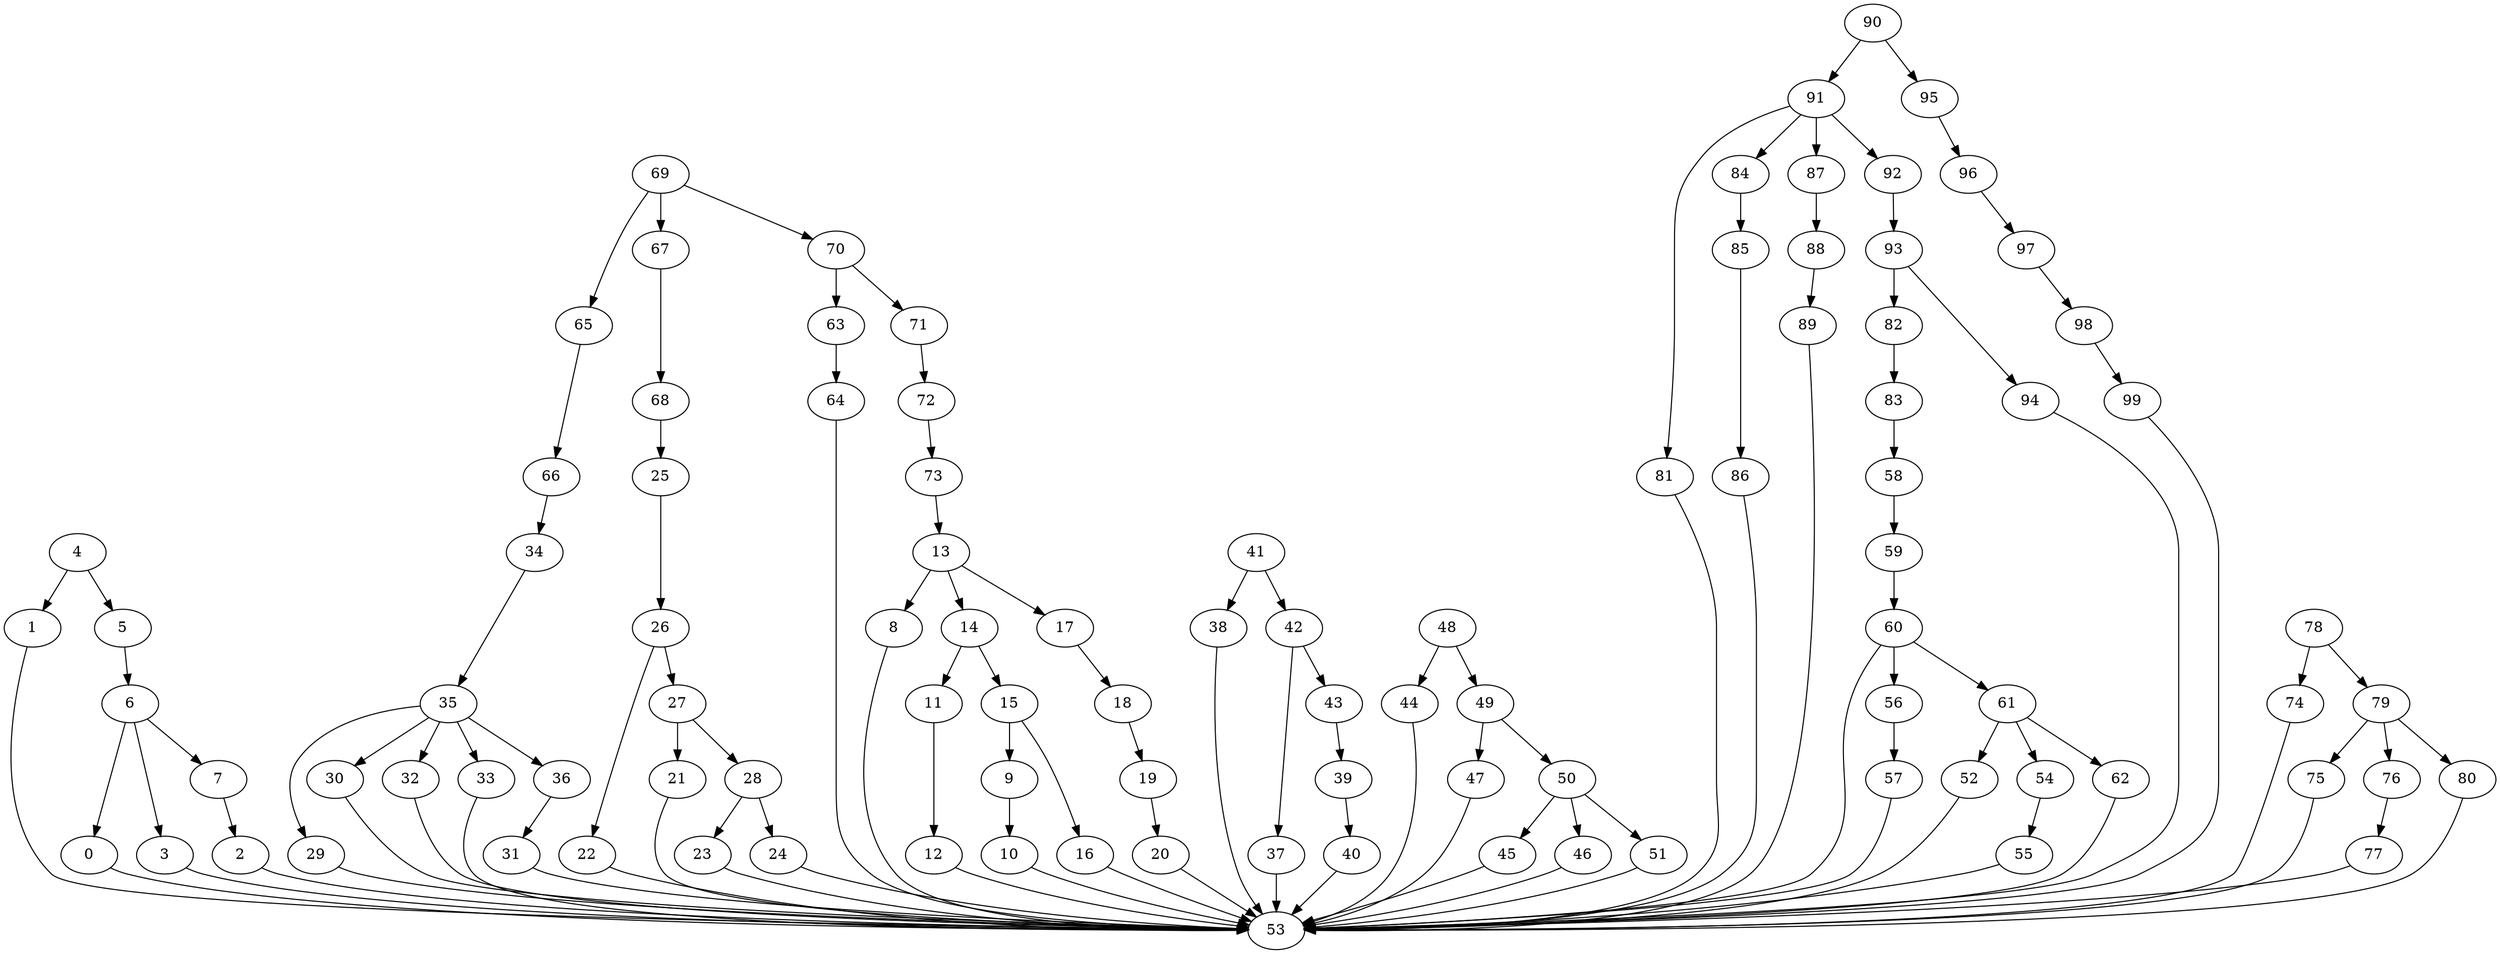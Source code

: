 strict digraph  {
0 [exec=119];
1 [exec=175];
2 [exec=100];
3 [exec=155];
4 [exec=187];
5 [exec=188];
6 [exec=74];
7 [exec=99];
8 [exec=163];
9 [exec=74];
10 [exec=100];
11 [exec=124];
12 [exec=74];
13 [exec=61];
14 [exec=200];
15 [exec=101];
16 [exec=142];
17 [exec=174];
18 [exec=99];
19 [exec=181];
20 [exec=197];
21 [exec=200];
22 [exec=80];
23 [exec=72];
24 [exec=178];
25 [exec=184];
26 [exec=100];
27 [exec=79];
28 [exec=118];
29 [exec=183];
30 [exec=53];
31 [exec=98];
32 [exec=93];
33 [exec=54];
34 [exec=135];
35 [exec=192];
36 [exec=128];
37 [exec=151];
38 [exec=74];
39 [exec=162];
40 [exec=112];
41 [exec=72];
42 [exec=164];
43 [exec=164];
44 [exec=71];
45 [exec=99];
46 [exec=118];
47 [exec=165];
48 [exec=174];
49 [exec=94];
50 [exec=54];
51 [exec=55];
52 [exec=182];
53 [exec=115];
54 [exec=155];
55 [exec=157];
56 [exec=174];
57 [exec=118];
58 [exec=171];
59 [exec=172];
60 [exec=175];
61 [exec=86];
62 [exec=146];
63 [exec=146];
64 [exec=118];
65 [exec=131];
66 [exec=151];
67 [exec=174];
68 [exec=90];
69 [exec=124];
70 [exec=193];
71 [exec=51];
72 [exec=165];
73 [exec=64];
74 [exec=53];
75 [exec=158];
76 [exec=184];
77 [exec=175];
78 [exec=69];
79 [exec=170];
80 [exec=109];
81 [exec=131];
82 [exec=86];
83 [exec=59];
84 [exec=74];
85 [exec=76];
86 [exec=61];
87 [exec=172];
88 [exec=168];
89 [exec=67];
90 [exec=57];
91 [exec=191];
92 [exec=82];
93 [exec=71];
94 [exec=91];
95 [exec=117];
96 [exec=165];
97 [exec=177];
98 [exec=55];
99 [exec=85];
0 -> 53  [comm=12];
1 -> 53  [comm=14];
2 -> 53  [comm=7];
3 -> 53  [comm=20];
4 -> 5  [comm=7];
4 -> 1  [comm=6];
5 -> 6  [comm=10];
6 -> 7  [comm=19];
6 -> 0  [comm=8];
6 -> 3  [comm=8];
7 -> 2  [comm=10];
8 -> 53  [comm=6];
9 -> 10  [comm=5];
10 -> 53  [comm=18];
11 -> 12  [comm=14];
12 -> 53  [comm=13];
13 -> 14  [comm=19];
13 -> 8  [comm=12];
13 -> 17  [comm=11];
14 -> 15  [comm=11];
14 -> 11  [comm=13];
15 -> 16  [comm=5];
15 -> 9  [comm=13];
16 -> 53  [comm=15];
17 -> 18  [comm=7];
18 -> 19  [comm=6];
19 -> 20  [comm=16];
20 -> 53  [comm=16];
21 -> 53  [comm=8];
22 -> 53  [comm=12];
23 -> 53  [comm=5];
24 -> 53  [comm=16];
25 -> 26  [comm=15];
26 -> 27  [comm=18];
26 -> 22  [comm=6];
27 -> 28  [comm=16];
27 -> 21  [comm=9];
28 -> 23  [comm=5];
28 -> 24  [comm=5];
29 -> 53  [comm=15];
30 -> 53  [comm=7];
31 -> 53  [comm=20];
32 -> 53  [comm=5];
33 -> 53  [comm=19];
34 -> 35  [comm=13];
35 -> 36  [comm=7];
35 -> 29  [comm=13];
35 -> 30  [comm=12];
35 -> 32  [comm=9];
35 -> 33  [comm=9];
36 -> 31  [comm=18];
37 -> 53  [comm=10];
38 -> 53  [comm=12];
39 -> 40  [comm=17];
40 -> 53  [comm=18];
41 -> 42  [comm=20];
41 -> 38  [comm=13];
42 -> 43  [comm=13];
42 -> 37  [comm=9];
43 -> 39  [comm=14];
44 -> 53  [comm=6];
45 -> 53  [comm=11];
46 -> 53  [comm=19];
47 -> 53  [comm=8];
48 -> 49  [comm=10];
48 -> 44  [comm=8];
49 -> 50  [comm=5];
49 -> 47  [comm=10];
50 -> 51  [comm=8];
50 -> 45  [comm=9];
50 -> 46  [comm=17];
51 -> 53  [comm=20];
52 -> 53  [comm=20];
54 -> 55  [comm=20];
55 -> 53  [comm=11];
56 -> 57  [comm=17];
57 -> 53  [comm=9];
58 -> 59  [comm=19];
59 -> 60  [comm=5];
60 -> 61  [comm=15];
60 -> 53  [comm=18];
60 -> 56  [comm=13];
61 -> 62  [comm=15];
61 -> 52  [comm=9];
61 -> 54  [comm=14];
62 -> 53  [comm=16];
63 -> 64  [comm=16];
64 -> 53  [comm=12];
65 -> 66  [comm=5];
66 -> 34  [comm=14];
67 -> 68  [comm=10];
68 -> 25  [comm=7];
69 -> 70  [comm=18];
69 -> 65  [comm=12];
69 -> 67  [comm=7];
70 -> 71  [comm=11];
70 -> 63  [comm=17];
71 -> 72  [comm=18];
72 -> 73  [comm=9];
73 -> 13  [comm=9];
74 -> 53  [comm=6];
75 -> 53  [comm=20];
76 -> 77  [comm=16];
77 -> 53  [comm=15];
78 -> 79  [comm=17];
78 -> 74  [comm=13];
79 -> 80  [comm=7];
79 -> 75  [comm=13];
79 -> 76  [comm=9];
80 -> 53  [comm=6];
81 -> 53  [comm=8];
82 -> 83  [comm=9];
83 -> 58  [comm=8];
84 -> 85  [comm=7];
85 -> 86  [comm=7];
86 -> 53  [comm=8];
87 -> 88  [comm=11];
88 -> 89  [comm=16];
89 -> 53  [comm=15];
90 -> 91  [comm=10];
90 -> 95  [comm=12];
91 -> 92  [comm=10];
91 -> 81  [comm=10];
91 -> 84  [comm=12];
91 -> 87  [comm=9];
92 -> 93  [comm=20];
93 -> 94  [comm=19];
93 -> 82  [comm=8];
94 -> 53  [comm=9];
95 -> 96  [comm=19];
96 -> 97  [comm=11];
97 -> 98  [comm=16];
98 -> 99  [comm=9];
99 -> 53  [comm=15];
}
